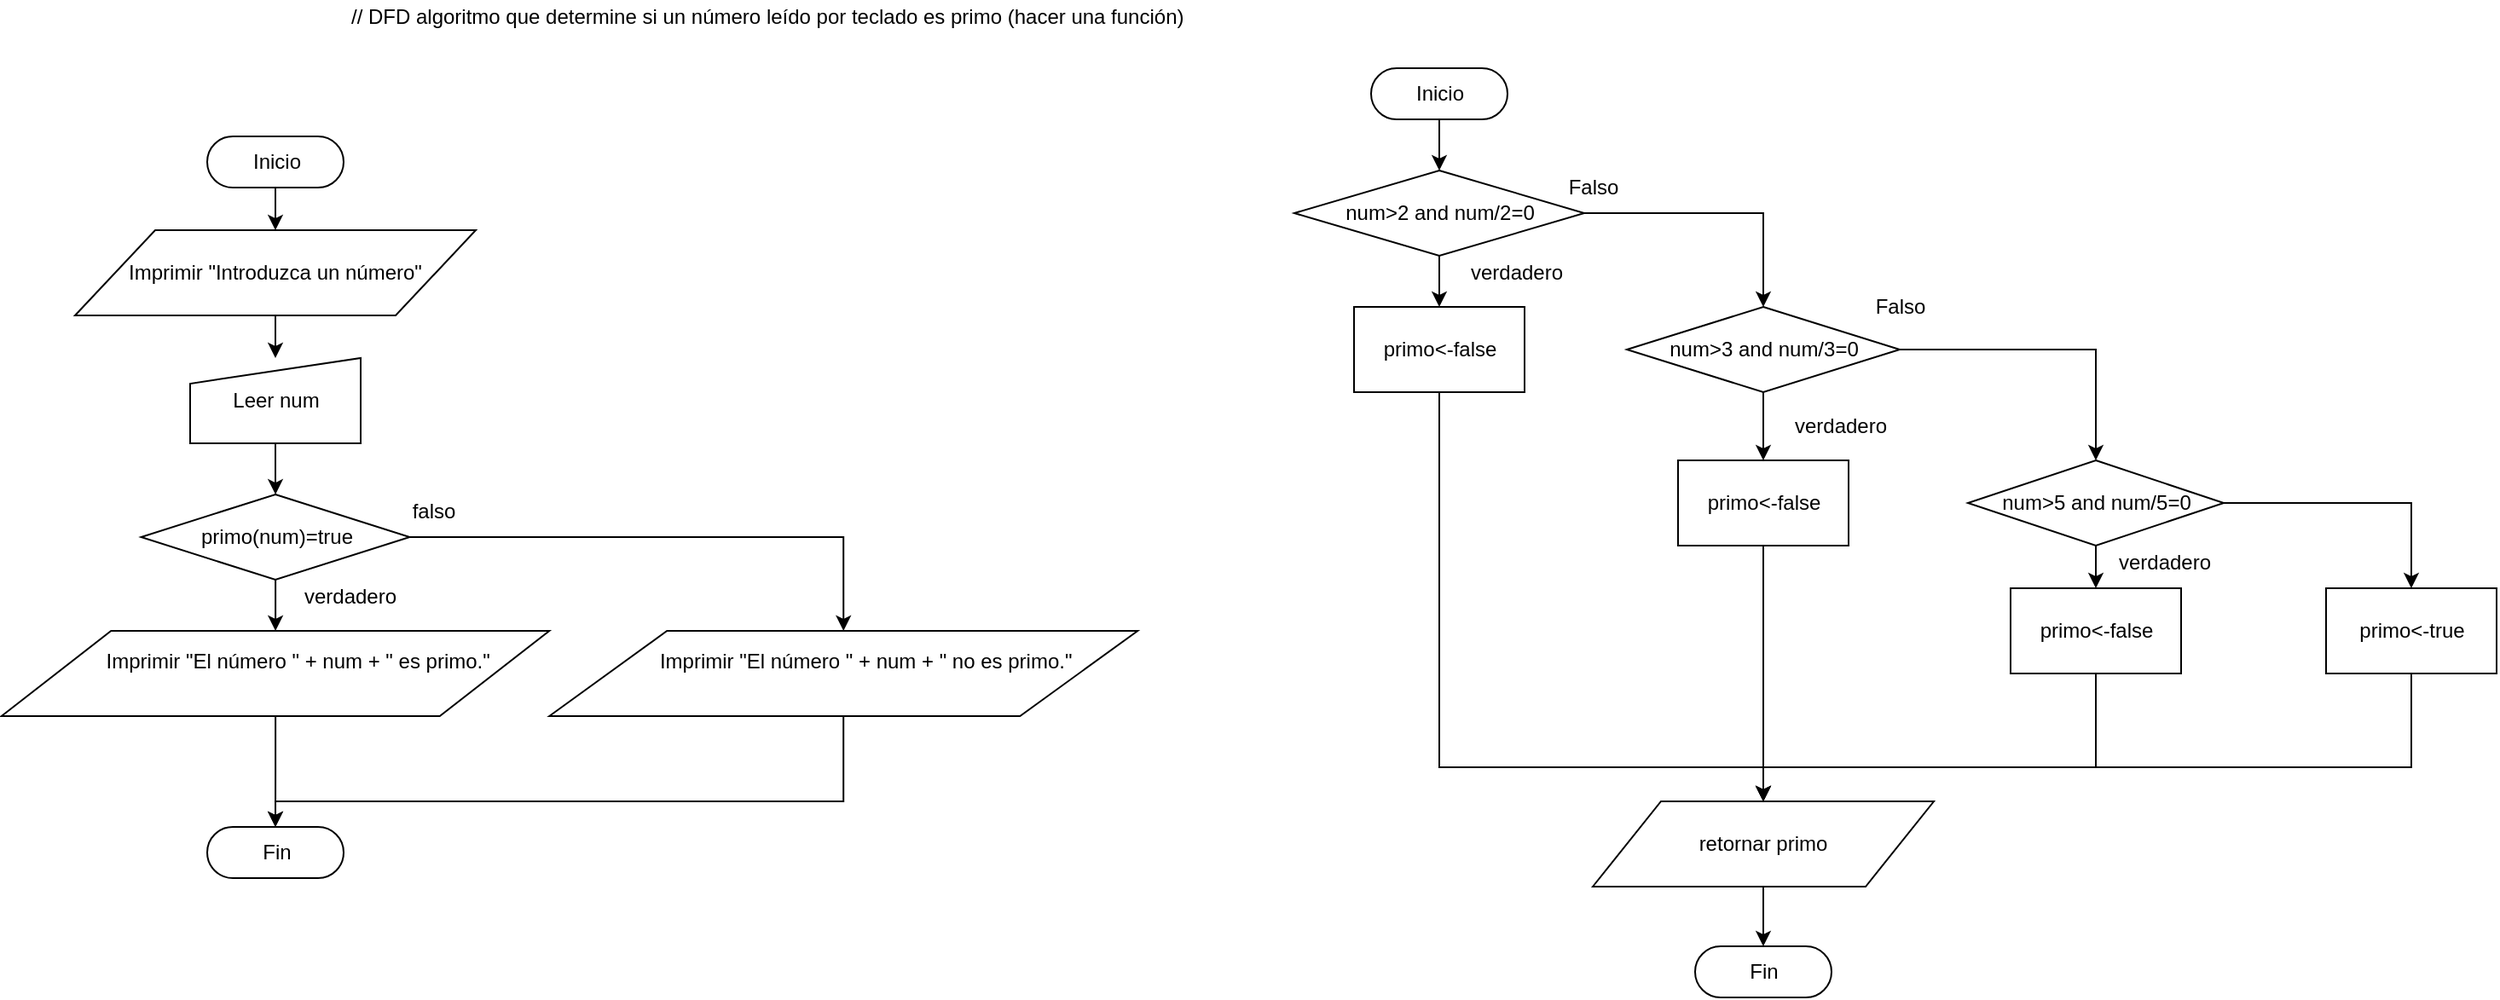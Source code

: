 <mxfile>
    <diagram id="H08Kaa7U0t8CTqvH7NK0" name="Page-1">
        <mxGraphModel dx="1709" dy="830" grid="1" gridSize="10" guides="1" tooltips="1" connect="1" arrows="1" fold="1" page="1" pageScale="1" pageWidth="827" pageHeight="1169" math="0" shadow="0">
            <root>
                <mxCell id="0"/>
                <mxCell id="1" parent="0"/>
                <mxCell id="2" value="// DFD algoritmo que determine si un número leído por teclado es primo (hacer una función)&lt;br&gt;" style="text;html=1;align=left;verticalAlign=middle;resizable=0;points=[];autosize=1;strokeColor=none;" vertex="1" parent="1">
                    <mxGeometry x="10" y="10" width="500" height="20" as="geometry"/>
                </mxCell>
                <mxCell id="5" style="edgeStyle=orthogonalEdgeStyle;rounded=0;orthogonalLoop=1;jettySize=auto;html=1;entryX=0.5;entryY=0;entryDx=0;entryDy=0;" edge="1" parent="1" source="4" target="7">
                    <mxGeometry relative="1" as="geometry">
                        <mxPoint x="650" y="110" as="targetPoint"/>
                    </mxGeometry>
                </mxCell>
                <mxCell id="4" value="Inicio" style="html=1;dashed=0;whitespace=wrap;shape=mxgraph.dfd.start" vertex="1" parent="1">
                    <mxGeometry x="610" y="50" width="80" height="30" as="geometry"/>
                </mxCell>
                <mxCell id="8" style="edgeStyle=orthogonalEdgeStyle;rounded=0;orthogonalLoop=1;jettySize=auto;html=1;entryX=0.5;entryY=0;entryDx=0;entryDy=0;" edge="1" parent="1" source="7" target="10">
                    <mxGeometry relative="1" as="geometry">
                        <mxPoint x="650" y="175" as="targetPoint"/>
                    </mxGeometry>
                </mxCell>
                <mxCell id="15" style="edgeStyle=orthogonalEdgeStyle;rounded=0;orthogonalLoop=1;jettySize=auto;html=1;" edge="1" parent="1" source="7" target="16">
                    <mxGeometry relative="1" as="geometry">
                        <mxPoint x="890" y="210" as="targetPoint"/>
                    </mxGeometry>
                </mxCell>
                <mxCell id="7" value="num&amp;gt;2 and num/2=0" style="shape=rhombus;html=1;dashed=0;whitespace=wrap;perimeter=rhombusPerimeter;" vertex="1" parent="1">
                    <mxGeometry x="565" y="110" width="170" height="50" as="geometry"/>
                </mxCell>
                <mxCell id="11" style="edgeStyle=orthogonalEdgeStyle;rounded=0;orthogonalLoop=1;jettySize=auto;html=1;entryX=0.5;entryY=0;entryDx=0;entryDy=0;" edge="1" parent="1" source="10">
                    <mxGeometry relative="1" as="geometry">
                        <mxPoint x="840" y="480" as="targetPoint"/>
                        <Array as="points">
                            <mxPoint x="650" y="460"/>
                            <mxPoint x="840" y="460"/>
                        </Array>
                    </mxGeometry>
                </mxCell>
                <mxCell id="10" value="primo&amp;lt;-false" style="html=1;dashed=0;whitespace=wrap;" vertex="1" parent="1">
                    <mxGeometry x="600" y="190" width="100" height="50" as="geometry"/>
                </mxCell>
                <mxCell id="12" value="verdadero" style="text;html=1;align=center;verticalAlign=middle;resizable=0;points=[];autosize=1;strokeColor=none;" vertex="1" parent="1">
                    <mxGeometry x="660" y="160" width="70" height="20" as="geometry"/>
                </mxCell>
                <mxCell id="14" value="Falso" style="text;html=1;align=center;verticalAlign=middle;resizable=0;points=[];autosize=1;strokeColor=none;" vertex="1" parent="1">
                    <mxGeometry x="720" y="110" width="40" height="20" as="geometry"/>
                </mxCell>
                <mxCell id="17" style="edgeStyle=orthogonalEdgeStyle;rounded=0;orthogonalLoop=1;jettySize=auto;html=1;" edge="1" parent="1" source="16" target="19">
                    <mxGeometry relative="1" as="geometry">
                        <mxPoint x="840" y="280" as="targetPoint"/>
                    </mxGeometry>
                </mxCell>
                <mxCell id="20" style="edgeStyle=orthogonalEdgeStyle;rounded=0;orthogonalLoop=1;jettySize=auto;html=1;" edge="1" parent="1" source="16" target="22">
                    <mxGeometry relative="1" as="geometry">
                        <mxPoint x="1040" y="290" as="targetPoint"/>
                    </mxGeometry>
                </mxCell>
                <mxCell id="16" value="num&amp;gt;3 and num/3=0" style="shape=rhombus;html=1;dashed=0;whitespace=wrap;perimeter=rhombusPerimeter;" vertex="1" parent="1">
                    <mxGeometry x="760" y="190" width="160" height="50" as="geometry"/>
                </mxCell>
                <mxCell id="18" value="verdadero" style="text;html=1;align=center;verticalAlign=middle;resizable=0;points=[];autosize=1;strokeColor=none;" vertex="1" parent="1">
                    <mxGeometry x="850" y="250" width="70" height="20" as="geometry"/>
                </mxCell>
                <mxCell id="31" style="edgeStyle=orthogonalEdgeStyle;rounded=0;orthogonalLoop=1;jettySize=auto;html=1;exitX=0.5;exitY=1;exitDx=0;exitDy=0;entryX=0.5;entryY=0;entryDx=0;entryDy=0;" edge="1" parent="1" source="19">
                    <mxGeometry relative="1" as="geometry">
                        <mxPoint x="840" y="480" as="targetPoint"/>
                    </mxGeometry>
                </mxCell>
                <mxCell id="19" value="primo&amp;lt;-false" style="html=1;dashed=0;whitespace=wrap;" vertex="1" parent="1">
                    <mxGeometry x="790" y="280" width="100" height="50" as="geometry"/>
                </mxCell>
                <mxCell id="21" value="Falso" style="text;html=1;align=center;verticalAlign=middle;resizable=0;points=[];autosize=1;strokeColor=none;" vertex="1" parent="1">
                    <mxGeometry x="900" y="180" width="40" height="20" as="geometry"/>
                </mxCell>
                <mxCell id="23" style="edgeStyle=orthogonalEdgeStyle;rounded=0;orthogonalLoop=1;jettySize=auto;html=1;" edge="1" parent="1" source="22" target="24">
                    <mxGeometry relative="1" as="geometry">
                        <mxPoint x="1035" y="380" as="targetPoint"/>
                    </mxGeometry>
                </mxCell>
                <mxCell id="26" style="edgeStyle=orthogonalEdgeStyle;rounded=0;orthogonalLoop=1;jettySize=auto;html=1;" edge="1" parent="1" source="22" target="27">
                    <mxGeometry relative="1" as="geometry">
                        <mxPoint x="1220" y="380" as="targetPoint"/>
                    </mxGeometry>
                </mxCell>
                <mxCell id="22" value="num&amp;gt;5 and num/5=0" style="shape=rhombus;html=1;dashed=0;whitespace=wrap;perimeter=rhombusPerimeter;" vertex="1" parent="1">
                    <mxGeometry x="960" y="280" width="150" height="50" as="geometry"/>
                </mxCell>
                <mxCell id="30" style="edgeStyle=orthogonalEdgeStyle;rounded=0;orthogonalLoop=1;jettySize=auto;html=1;exitX=0.5;exitY=1;exitDx=0;exitDy=0;entryX=0.5;entryY=0;entryDx=0;entryDy=0;" edge="1" parent="1" source="24">
                    <mxGeometry relative="1" as="geometry">
                        <mxPoint x="840" y="480" as="targetPoint"/>
                        <Array as="points">
                            <mxPoint x="1035" y="460"/>
                            <mxPoint x="840" y="460"/>
                        </Array>
                    </mxGeometry>
                </mxCell>
                <mxCell id="24" value="primo&amp;lt;-false" style="html=1;dashed=0;whitespace=wrap;" vertex="1" parent="1">
                    <mxGeometry x="985" y="355" width="100" height="50" as="geometry"/>
                </mxCell>
                <mxCell id="25" value="verdadero" style="text;html=1;align=center;verticalAlign=middle;resizable=0;points=[];autosize=1;strokeColor=none;" vertex="1" parent="1">
                    <mxGeometry x="1040" y="330" width="70" height="20" as="geometry"/>
                </mxCell>
                <mxCell id="29" style="edgeStyle=orthogonalEdgeStyle;rounded=0;orthogonalLoop=1;jettySize=auto;html=1;entryX=0.5;entryY=0;entryDx=0;entryDy=0;" edge="1" parent="1" source="27">
                    <mxGeometry relative="1" as="geometry">
                        <mxPoint x="840" y="480" as="targetPoint"/>
                        <Array as="points">
                            <mxPoint x="1220" y="460"/>
                            <mxPoint x="840" y="460"/>
                        </Array>
                    </mxGeometry>
                </mxCell>
                <mxCell id="27" value="primo&amp;lt;-true" style="html=1;dashed=0;whitespace=wrap;" vertex="1" parent="1">
                    <mxGeometry x="1170" y="355" width="100" height="50" as="geometry"/>
                </mxCell>
                <mxCell id="33" style="edgeStyle=orthogonalEdgeStyle;rounded=0;orthogonalLoop=1;jettySize=auto;html=1;exitX=0.5;exitY=1;exitDx=0;exitDy=0;" edge="1" parent="1" source="32" target="34">
                    <mxGeometry relative="1" as="geometry">
                        <mxPoint x="840" y="580" as="targetPoint"/>
                        <Array as="points">
                            <mxPoint x="840" y="580"/>
                        </Array>
                    </mxGeometry>
                </mxCell>
                <mxCell id="32" value="retornar primo" style="shape=parallelogram;perimeter=parallelogramPerimeter;whiteSpace=wrap;html=1;dashed=0;" vertex="1" parent="1">
                    <mxGeometry x="740" y="480" width="200" height="50" as="geometry"/>
                </mxCell>
                <mxCell id="34" value="Fin" style="html=1;dashed=0;whitespace=wrap;shape=mxgraph.dfd.start" vertex="1" parent="1">
                    <mxGeometry x="800" y="565" width="80" height="30" as="geometry"/>
                </mxCell>
                <mxCell id="36" style="edgeStyle=orthogonalEdgeStyle;rounded=0;orthogonalLoop=1;jettySize=auto;html=1;" edge="1" parent="1" source="35" target="37">
                    <mxGeometry relative="1" as="geometry">
                        <mxPoint x="-32.5" y="170" as="targetPoint"/>
                    </mxGeometry>
                </mxCell>
                <mxCell id="35" value="Inicio" style="html=1;dashed=0;whitespace=wrap;shape=mxgraph.dfd.start" vertex="1" parent="1">
                    <mxGeometry x="-72.5" y="90" width="80" height="30" as="geometry"/>
                </mxCell>
                <mxCell id="38" style="edgeStyle=orthogonalEdgeStyle;rounded=0;orthogonalLoop=1;jettySize=auto;html=1;" edge="1" parent="1" source="37" target="39">
                    <mxGeometry relative="1" as="geometry">
                        <mxPoint x="-32.5" y="230" as="targetPoint"/>
                    </mxGeometry>
                </mxCell>
                <mxCell id="37" value="Imprimir &quot;Introduzca un número&quot;" style="shape=parallelogram;perimeter=parallelogramPerimeter;whiteSpace=wrap;html=1;dashed=0;" vertex="1" parent="1">
                    <mxGeometry x="-150" y="145" width="235" height="50" as="geometry"/>
                </mxCell>
                <mxCell id="40" style="edgeStyle=orthogonalEdgeStyle;rounded=0;orthogonalLoop=1;jettySize=auto;html=1;" edge="1" parent="1" source="39" target="41">
                    <mxGeometry relative="1" as="geometry">
                        <mxPoint x="-32.5" y="310" as="targetPoint"/>
                    </mxGeometry>
                </mxCell>
                <mxCell id="39" value="Leer num" style="shape=manualInput;whiteSpace=wrap;html=1;dashed=0;size=15;" vertex="1" parent="1">
                    <mxGeometry x="-82.5" y="220" width="100" height="50" as="geometry"/>
                </mxCell>
                <mxCell id="43" style="edgeStyle=orthogonalEdgeStyle;rounded=0;orthogonalLoop=1;jettySize=auto;html=1;" edge="1" parent="1" source="41" target="44">
                    <mxGeometry relative="1" as="geometry">
                        <mxPoint x="-32.5" y="400" as="targetPoint"/>
                    </mxGeometry>
                </mxCell>
                <mxCell id="46" style="edgeStyle=orthogonalEdgeStyle;rounded=0;orthogonalLoop=1;jettySize=auto;html=1;entryX=0.5;entryY=0;entryDx=0;entryDy=0;entryPerimeter=0;" edge="1" parent="1" source="41" target="50">
                    <mxGeometry relative="1" as="geometry">
                        <mxPoint x="245" y="380" as="targetPoint"/>
                    </mxGeometry>
                </mxCell>
                <mxCell id="41" value="primo(num)=true" style="shape=rhombus;html=1;dashed=0;whitespace=wrap;perimeter=rhombusPerimeter;" vertex="1" parent="1">
                    <mxGeometry x="-111.25" y="300" width="157.5" height="50" as="geometry"/>
                </mxCell>
                <mxCell id="52" style="edgeStyle=orthogonalEdgeStyle;rounded=0;orthogonalLoop=1;jettySize=auto;html=1;" edge="1" parent="1" source="44" target="53">
                    <mxGeometry relative="1" as="geometry">
                        <mxPoint x="-32.495" y="510" as="targetPoint"/>
                    </mxGeometry>
                </mxCell>
                <mxCell id="44" value="&lt;div&gt;&amp;nbsp; &amp;nbsp; &amp;nbsp; &amp;nbsp; Imprimir &quot;El número &quot; + num + &quot; es primo.&quot;&lt;/div&gt;&lt;div&gt;&lt;br&gt;&lt;/div&gt;" style="shape=parallelogram;perimeter=parallelogramPerimeter;whiteSpace=wrap;html=1;dashed=0;" vertex="1" parent="1">
                    <mxGeometry x="-193.12" y="380" width="321.25" height="50" as="geometry"/>
                </mxCell>
                <mxCell id="45" value="verdadero" style="text;html=1;align=center;verticalAlign=middle;resizable=0;points=[];autosize=1;strokeColor=none;" vertex="1" parent="1">
                    <mxGeometry x="-23.75" y="350" width="70" height="20" as="geometry"/>
                </mxCell>
                <mxCell id="48" value="falso" style="text;html=1;align=center;verticalAlign=middle;resizable=0;points=[];autosize=1;strokeColor=none;" vertex="1" parent="1">
                    <mxGeometry x="40" y="300" width="40" height="20" as="geometry"/>
                </mxCell>
                <mxCell id="54" style="edgeStyle=orthogonalEdgeStyle;rounded=0;orthogonalLoop=1;jettySize=auto;html=1;entryX=0.5;entryY=0.5;entryDx=0;entryDy=-15;entryPerimeter=0;" edge="1" parent="1" source="50" target="53">
                    <mxGeometry relative="1" as="geometry">
                        <Array as="points">
                            <mxPoint x="301" y="480"/>
                            <mxPoint x="-32" y="480"/>
                        </Array>
                    </mxGeometry>
                </mxCell>
                <mxCell id="50" value="&lt;div&gt;&amp;nbsp; &amp;nbsp; &amp;nbsp; &amp;nbsp; Imprimir &quot;El número &quot; + num + &quot; no es primo.&quot;&lt;/div&gt;&lt;div&gt;&lt;br&gt;&lt;/div&gt;" style="shape=parallelogram;perimeter=parallelogramPerimeter;whiteSpace=wrap;html=1;dashed=0;" vertex="1" parent="1">
                    <mxGeometry x="128.13" y="380" width="345" height="50" as="geometry"/>
                </mxCell>
                <mxCell id="53" value="Fin" style="html=1;dashed=0;whitespace=wrap;shape=mxgraph.dfd.start" vertex="1" parent="1">
                    <mxGeometry x="-72.495" y="495" width="80" height="30" as="geometry"/>
                </mxCell>
            </root>
        </mxGraphModel>
    </diagram>
</mxfile>